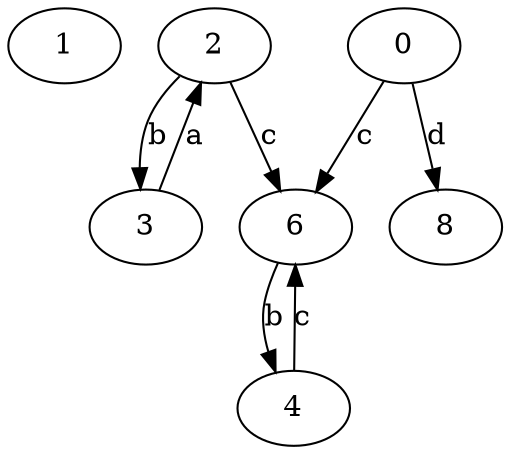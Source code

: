 strict digraph  {
1;
2;
3;
4;
6;
0;
8;
2 -> 3  [label=b];
2 -> 6  [label=c];
3 -> 2  [label=a];
4 -> 6  [label=c];
6 -> 4  [label=b];
0 -> 6  [label=c];
0 -> 8  [label=d];
}
